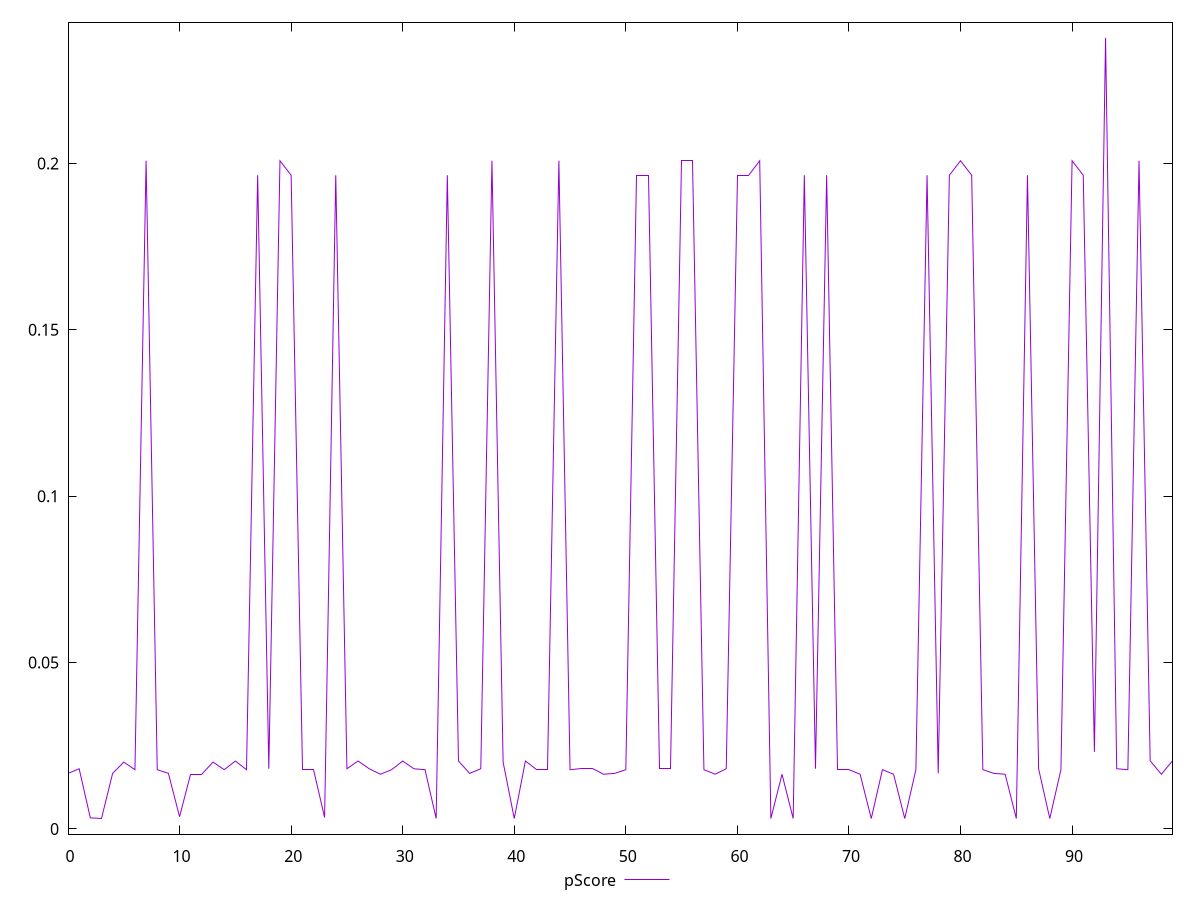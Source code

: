 reset

$pScore <<EOF
0 0.016677368659294423
1 0.018072155261745937
2 0.0033170872863506617
3 0.003113146976724157
4 0.016677368659294423
5 0.020070847475741893
6 0.01779099174547588
7 0.20080382120146933
8 0.01779099174547588
9 0.016677368659294423
10 0.0036524716455696993
11 0.016420846558215463
12 0.016420846558215463
13 0.020070847475741893
14 0.01779099174547588
15 0.020393629455412676
16 0.01779099174547588
17 0.19645555020220185
18 0.018072155261745937
19 0.20080382120146933
20 0.19645555020220185
21 0.01779099174547588
22 0.01779099174547588
23 0.0034250563607062245
24 0.19645555020220185
25 0.018072155261745937
26 0.020393629455412676
27 0.018072155261745937
28 0.016420846558215463
29 0.01779099174547588
30 0.020393629455412676
31 0.018072155261745937
32 0.01779099174547588
33 0.003113146976724157
34 0.19645555020220185
35 0.020393629455412676
36 0.016677368659294423
37 0.018072155261745937
38 0.20080382120146933
39 0.020070847475741893
40 0.003113146976724157
41 0.020393629455412676
42 0.01779099174547588
43 0.01779099174547588
44 0.20080382120146933
45 0.01779099174547588
46 0.018072155261745937
47 0.018072155261745937
48 0.016420846558215463
49 0.016677368659294423
50 0.01779099174547588
51 0.19645555020220185
52 0.19645555020220185
53 0.018072155261745937
54 0.018072155261745937
55 0.20080382120146933
56 0.20080382120146933
57 0.01779099174547588
58 0.016420846558215463
59 0.018072155261745937
60 0.19645555020220185
61 0.19645555020220185
62 0.20080382120146933
63 0.003113146976724157
64 0.016420846558215463
65 0.003113146976724157
66 0.19645555020220185
67 0.018072155261745937
68 0.19645555020220185
69 0.01779099174547588
70 0.01779099174547588
71 0.016420846558215463
72 0.003113146976724157
73 0.01779099174547588
74 0.016420846558215463
75 0.003113146976724157
76 0.01779099174547588
77 0.19645555020220185
78 0.016677368659294423
79 0.19645555020220185
80 0.20080382120146933
81 0.19645555020220185
82 0.01779099174547588
83 0.016677368659294423
84 0.016420846558215463
85 0.003113146976724157
86 0.19645555020220185
87 0.018072155261745937
88 0.003113146976724157
89 0.01779099174547588
90 0.20080382120146933
91 0.19645555020220185
92 0.02316416769422902
93 0.2377319269603771
94 0.018072155261745937
95 0.01779099174547588
96 0.20080382120146933
97 0.020450861360926442
98 0.016420846558215463
99 0.020450861360926442
EOF

set key outside below
set xrange [0:99]
set yrange [-0.001579228622948902:0.24242430256005015]
set trange [-0.001579228622948902:0.24242430256005015]
set terminal svg size 640, 500 enhanced background rgb 'white'
set output "report_00017_2021-02-10T15-08-03.406Z/cumulative-layout-shift/samples/pages+cached+noadtech+nomedia/pScore/values.svg"

plot $pScore title "pScore" with line

reset
